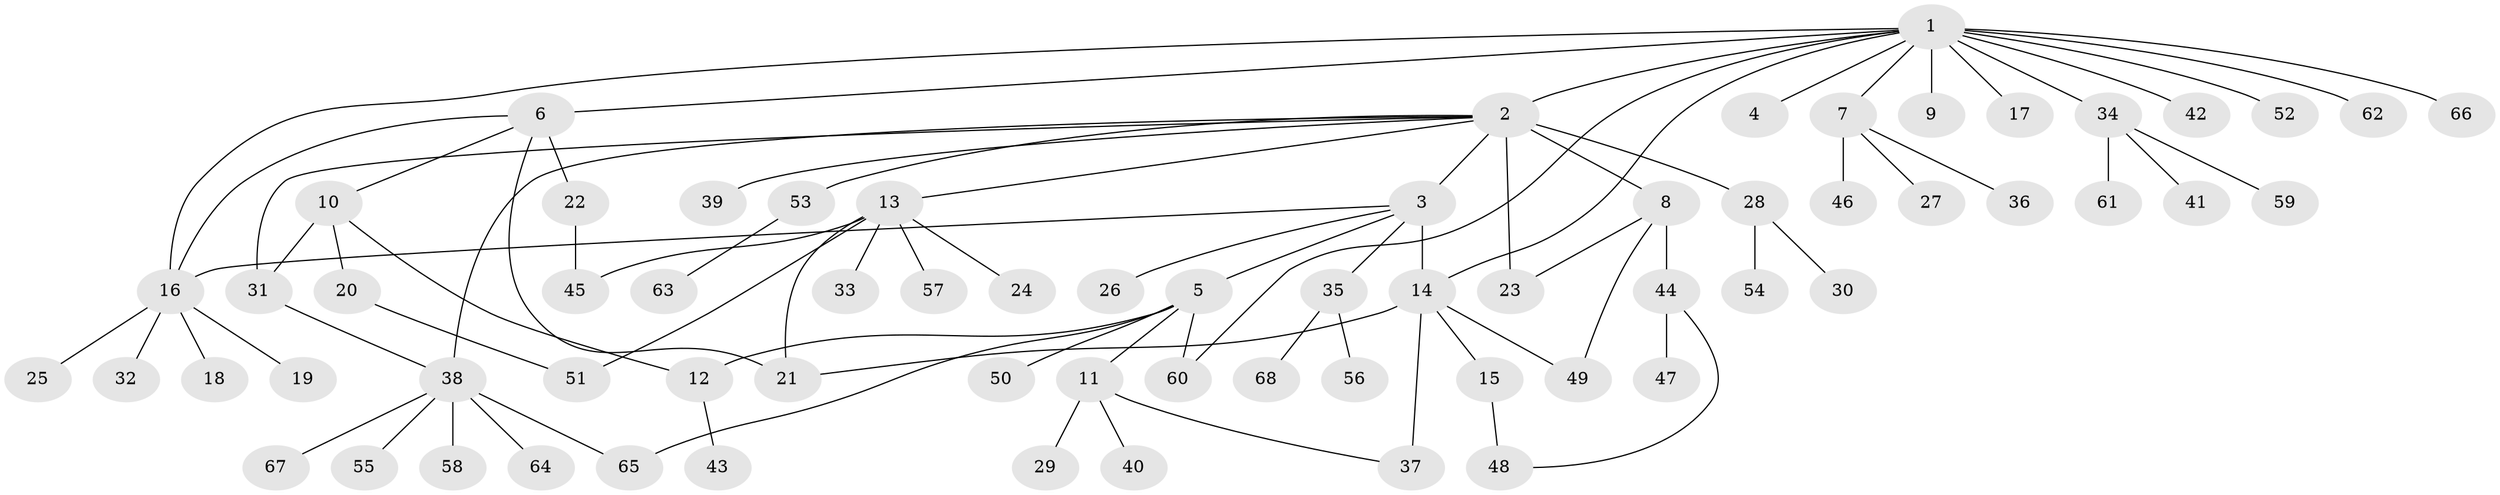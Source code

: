 // original degree distribution, {17: 0.014705882352941176, 23: 0.007352941176470588, 2: 0.17647058823529413, 7: 0.014705882352941176, 5: 0.029411764705882353, 3: 0.08088235294117647, 1: 0.6102941176470589, 10: 0.007352941176470588, 4: 0.03676470588235294, 8: 0.014705882352941176, 9: 0.007352941176470588}
// Generated by graph-tools (version 1.1) at 2025/50/03/04/25 22:50:32]
// undirected, 68 vertices, 83 edges
graph export_dot {
  node [color=gray90,style=filled];
  1;
  2;
  3;
  4;
  5;
  6;
  7;
  8;
  9;
  10;
  11;
  12;
  13;
  14;
  15;
  16;
  17;
  18;
  19;
  20;
  21;
  22;
  23;
  24;
  25;
  26;
  27;
  28;
  29;
  30;
  31;
  32;
  33;
  34;
  35;
  36;
  37;
  38;
  39;
  40;
  41;
  42;
  43;
  44;
  45;
  46;
  47;
  48;
  49;
  50;
  51;
  52;
  53;
  54;
  55;
  56;
  57;
  58;
  59;
  60;
  61;
  62;
  63;
  64;
  65;
  66;
  67;
  68;
  1 -- 2 [weight=1.0];
  1 -- 4 [weight=1.0];
  1 -- 6 [weight=1.0];
  1 -- 7 [weight=1.0];
  1 -- 9 [weight=1.0];
  1 -- 14 [weight=1.0];
  1 -- 16 [weight=1.0];
  1 -- 17 [weight=1.0];
  1 -- 34 [weight=2.0];
  1 -- 42 [weight=1.0];
  1 -- 52 [weight=1.0];
  1 -- 60 [weight=1.0];
  1 -- 62 [weight=1.0];
  1 -- 66 [weight=1.0];
  2 -- 3 [weight=1.0];
  2 -- 8 [weight=1.0];
  2 -- 13 [weight=1.0];
  2 -- 23 [weight=13.0];
  2 -- 28 [weight=1.0];
  2 -- 31 [weight=1.0];
  2 -- 38 [weight=1.0];
  2 -- 39 [weight=1.0];
  2 -- 53 [weight=1.0];
  3 -- 5 [weight=1.0];
  3 -- 14 [weight=11.0];
  3 -- 16 [weight=1.0];
  3 -- 26 [weight=1.0];
  3 -- 35 [weight=1.0];
  5 -- 11 [weight=1.0];
  5 -- 12 [weight=1.0];
  5 -- 50 [weight=1.0];
  5 -- 60 [weight=1.0];
  5 -- 65 [weight=1.0];
  6 -- 10 [weight=1.0];
  6 -- 16 [weight=1.0];
  6 -- 21 [weight=1.0];
  6 -- 22 [weight=2.0];
  7 -- 27 [weight=1.0];
  7 -- 36 [weight=1.0];
  7 -- 46 [weight=1.0];
  8 -- 23 [weight=1.0];
  8 -- 44 [weight=1.0];
  8 -- 49 [weight=1.0];
  10 -- 12 [weight=1.0];
  10 -- 20 [weight=1.0];
  10 -- 31 [weight=5.0];
  11 -- 29 [weight=1.0];
  11 -- 37 [weight=1.0];
  11 -- 40 [weight=1.0];
  12 -- 43 [weight=1.0];
  13 -- 21 [weight=1.0];
  13 -- 24 [weight=1.0];
  13 -- 33 [weight=1.0];
  13 -- 45 [weight=1.0];
  13 -- 51 [weight=1.0];
  13 -- 57 [weight=1.0];
  14 -- 15 [weight=1.0];
  14 -- 21 [weight=1.0];
  14 -- 37 [weight=2.0];
  14 -- 49 [weight=1.0];
  15 -- 48 [weight=2.0];
  16 -- 18 [weight=1.0];
  16 -- 19 [weight=1.0];
  16 -- 25 [weight=1.0];
  16 -- 32 [weight=1.0];
  20 -- 51 [weight=1.0];
  22 -- 45 [weight=1.0];
  28 -- 30 [weight=1.0];
  28 -- 54 [weight=1.0];
  31 -- 38 [weight=1.0];
  34 -- 41 [weight=1.0];
  34 -- 59 [weight=1.0];
  34 -- 61 [weight=1.0];
  35 -- 56 [weight=1.0];
  35 -- 68 [weight=1.0];
  38 -- 55 [weight=1.0];
  38 -- 58 [weight=1.0];
  38 -- 64 [weight=1.0];
  38 -- 65 [weight=1.0];
  38 -- 67 [weight=1.0];
  44 -- 47 [weight=2.0];
  44 -- 48 [weight=1.0];
  53 -- 63 [weight=1.0];
}
